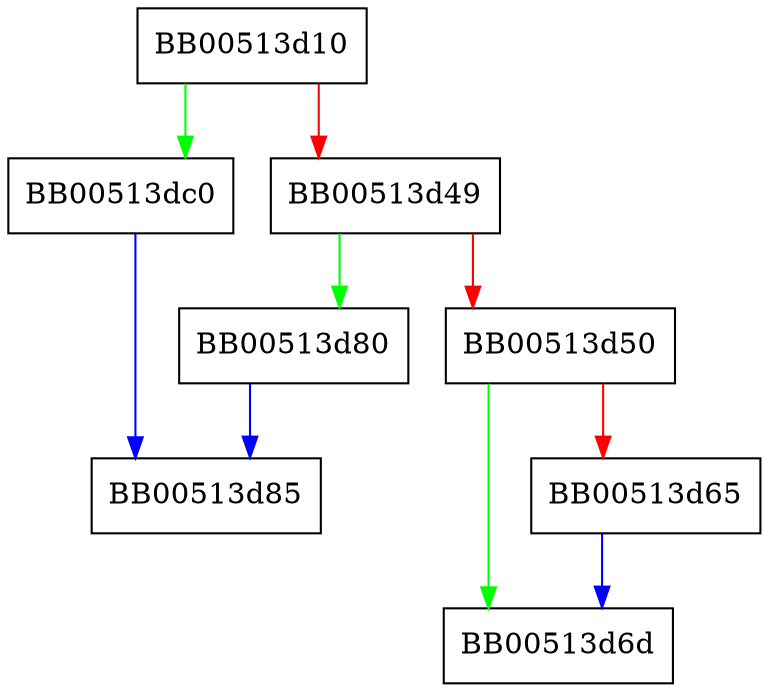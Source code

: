 digraph d2i_ASN1_OBJECT {
  node [shape="box"];
  graph [splines=ortho];
  BB00513d10 -> BB00513dc0 [color="green"];
  BB00513d10 -> BB00513d49 [color="red"];
  BB00513d49 -> BB00513d80 [color="green"];
  BB00513d49 -> BB00513d50 [color="red"];
  BB00513d50 -> BB00513d6d [color="green"];
  BB00513d50 -> BB00513d65 [color="red"];
  BB00513d65 -> BB00513d6d [color="blue"];
  BB00513d80 -> BB00513d85 [color="blue"];
  BB00513dc0 -> BB00513d85 [color="blue"];
}